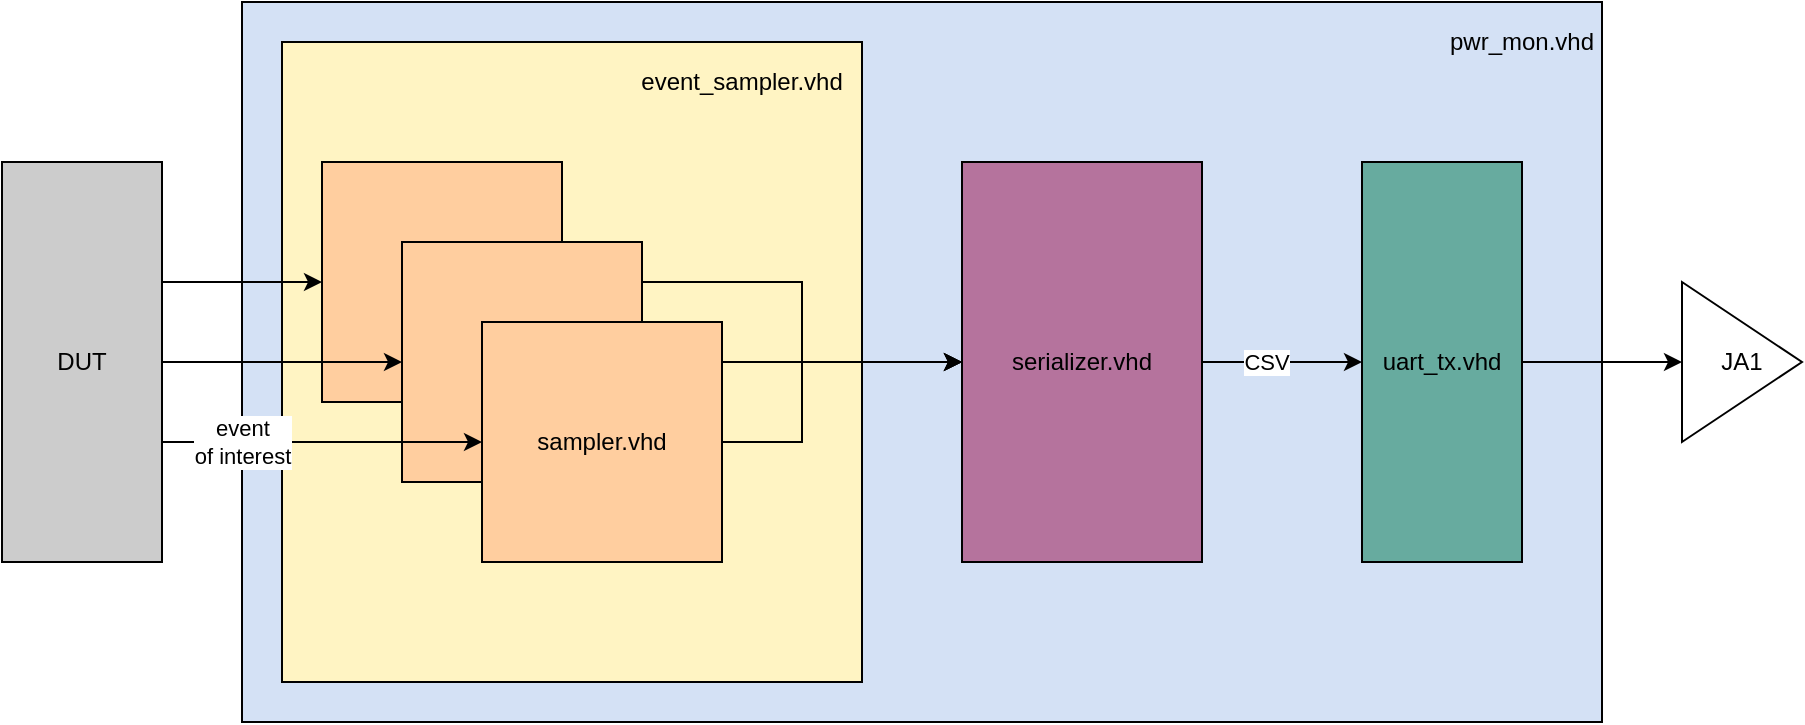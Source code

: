 <mxfile version="14.4.2" type="device"><diagram id="Oz02eONK_761NCQQZXtL" name="Page-1"><mxGraphModel dx="2062" dy="1122" grid="1" gridSize="10" guides="1" tooltips="1" connect="1" arrows="1" fold="1" page="1" pageScale="1" pageWidth="1169" pageHeight="827" math="0" shadow="0"><root><mxCell id="0"/><mxCell id="1" parent="0"/><mxCell id="326EhfM0ZudjHK--eUfB-8" value="" style="rounded=0;whiteSpace=wrap;html=1;fillColor=#D4E1F5;" vertex="1" parent="1"><mxGeometry x="160" y="120" width="680" height="360" as="geometry"/></mxCell><mxCell id="326EhfM0ZudjHK--eUfB-1" value="" style="rounded=0;whiteSpace=wrap;html=1;fillColor=#FFF4C3;" vertex="1" parent="1"><mxGeometry x="180" y="140" width="290" height="320" as="geometry"/></mxCell><mxCell id="S6wS7rdT0PJnOcFaJ0d_-19" value="" style="edgeStyle=orthogonalEdgeStyle;rounded=0;orthogonalLoop=1;jettySize=auto;html=1;entryX=0;entryY=0.5;entryDx=0;entryDy=0;" parent="1" source="S6wS7rdT0PJnOcFaJ0d_-2" target="S6wS7rdT0PJnOcFaJ0d_-4" edge="1"><mxGeometry relative="1" as="geometry"><Array as="points"><mxPoint x="140" y="260"/><mxPoint x="140" y="260"/></Array></mxGeometry></mxCell><mxCell id="S6wS7rdT0PJnOcFaJ0d_-2" value="DUT" style="rounded=0;whiteSpace=wrap;html=1;fillColor=#CCCCCC;" parent="1" vertex="1"><mxGeometry x="40" y="200" width="80" height="200" as="geometry"/></mxCell><mxCell id="326EhfM0ZudjHK--eUfB-7" style="edgeStyle=orthogonalEdgeStyle;rounded=0;orthogonalLoop=1;jettySize=auto;html=1;entryX=0;entryY=0.5;entryDx=0;entryDy=0;" edge="1" parent="1" source="S6wS7rdT0PJnOcFaJ0d_-4" target="S6wS7rdT0PJnOcFaJ0d_-28"><mxGeometry relative="1" as="geometry"><Array as="points"><mxPoint x="440" y="260"/><mxPoint x="440" y="300"/></Array></mxGeometry></mxCell><mxCell id="S6wS7rdT0PJnOcFaJ0d_-4" value="" style="rounded=0;whiteSpace=wrap;html=1;fillColor=#FFCE9F;" parent="1" vertex="1"><mxGeometry x="200" y="200" width="120" height="120" as="geometry"/></mxCell><mxCell id="326EhfM0ZudjHK--eUfB-6" style="edgeStyle=orthogonalEdgeStyle;rounded=0;orthogonalLoop=1;jettySize=auto;html=1;entryX=0;entryY=0.5;entryDx=0;entryDy=0;" edge="1" parent="1" source="S6wS7rdT0PJnOcFaJ0d_-6" target="S6wS7rdT0PJnOcFaJ0d_-28"><mxGeometry relative="1" as="geometry"/></mxCell><mxCell id="S6wS7rdT0PJnOcFaJ0d_-6" value="" style="rounded=0;whiteSpace=wrap;html=1;fillColor=#FFCE9F;" parent="1" vertex="1"><mxGeometry x="240" y="240" width="120" height="120" as="geometry"/></mxCell><mxCell id="326EhfM0ZudjHK--eUfB-5" style="edgeStyle=orthogonalEdgeStyle;rounded=0;orthogonalLoop=1;jettySize=auto;html=1;entryX=0;entryY=0.5;entryDx=0;entryDy=0;" edge="1" parent="1" source="S6wS7rdT0PJnOcFaJ0d_-7" target="S6wS7rdT0PJnOcFaJ0d_-28"><mxGeometry relative="1" as="geometry"><Array as="points"><mxPoint x="440" y="340"/><mxPoint x="440" y="300"/></Array></mxGeometry></mxCell><mxCell id="S6wS7rdT0PJnOcFaJ0d_-7" value="sampler.vhd" style="rounded=0;whiteSpace=wrap;html=1;fillColor=#FFCE9F;" parent="1" vertex="1"><mxGeometry x="280" y="280" width="120" height="120" as="geometry"/></mxCell><mxCell id="S6wS7rdT0PJnOcFaJ0d_-20" value="" style="edgeStyle=orthogonalEdgeStyle;rounded=0;orthogonalLoop=1;jettySize=auto;html=1;entryX=0;entryY=0.5;entryDx=0;entryDy=0;" parent="1" source="S6wS7rdT0PJnOcFaJ0d_-2" target="S6wS7rdT0PJnOcFaJ0d_-6" edge="1"><mxGeometry relative="1" as="geometry"><Array as="points"><mxPoint x="170" y="300"/><mxPoint x="170" y="300"/></Array></mxGeometry></mxCell><mxCell id="S6wS7rdT0PJnOcFaJ0d_-18" value="" style="edgeStyle=orthogonalEdgeStyle;rounded=0;orthogonalLoop=1;jettySize=auto;html=1;entryX=0;entryY=0.5;entryDx=0;entryDy=0;exitX=1;exitY=0.5;exitDx=0;exitDy=0;" parent="1" source="S6wS7rdT0PJnOcFaJ0d_-2" target="S6wS7rdT0PJnOcFaJ0d_-7" edge="1"><mxGeometry relative="1" as="geometry"><Array as="points"><mxPoint x="120" y="340"/></Array></mxGeometry></mxCell><mxCell id="S6wS7rdT0PJnOcFaJ0d_-47" value="event&lt;br&gt;of interest" style="edgeLabel;html=1;align=center;verticalAlign=middle;resizable=0;points=[];" parent="S6wS7rdT0PJnOcFaJ0d_-18" vertex="1" connectable="0"><mxGeometry x="-0.128" y="1" relative="1" as="geometry"><mxPoint x="-6.9" y="1" as="offset"/></mxGeometry></mxCell><mxCell id="S6wS7rdT0PJnOcFaJ0d_-33" value="" style="edgeStyle=orthogonalEdgeStyle;rounded=0;orthogonalLoop=1;jettySize=auto;html=1;" parent="1" source="S6wS7rdT0PJnOcFaJ0d_-28" target="S6wS7rdT0PJnOcFaJ0d_-32" edge="1"><mxGeometry relative="1" as="geometry"/></mxCell><mxCell id="FX0_DbEY5YsQAJgIDI0J-3" value="CSV" style="edgeLabel;html=1;align=center;verticalAlign=middle;resizable=0;points=[];" parent="S6wS7rdT0PJnOcFaJ0d_-33" vertex="1" connectable="0"><mxGeometry x="-0.157" y="-1" relative="1" as="geometry"><mxPoint x="-2" y="-1" as="offset"/></mxGeometry></mxCell><mxCell id="S6wS7rdT0PJnOcFaJ0d_-28" value="serializer.vhd" style="rounded=0;whiteSpace=wrap;html=1;fillColor=#B5739D;" parent="1" vertex="1"><mxGeometry x="520" y="200" width="120" height="200" as="geometry"/></mxCell><mxCell id="326EhfM0ZudjHK--eUfB-10" value="" style="edgeStyle=orthogonalEdgeStyle;rounded=0;orthogonalLoop=1;jettySize=auto;html=1;" edge="1" parent="1" source="S6wS7rdT0PJnOcFaJ0d_-32" target="326EhfM0ZudjHK--eUfB-9"><mxGeometry relative="1" as="geometry"/></mxCell><mxCell id="S6wS7rdT0PJnOcFaJ0d_-32" value="uart_tx.vhd" style="rounded=0;whiteSpace=wrap;html=1;fillColor=#67AB9F;" parent="1" vertex="1"><mxGeometry x="720" y="200" width="80" height="200" as="geometry"/></mxCell><mxCell id="326EhfM0ZudjHK--eUfB-2" value="event_sampler.vhd" style="text;html=1;strokeColor=none;fillColor=none;align=center;verticalAlign=middle;whiteSpace=wrap;rounded=0;" vertex="1" parent="1"><mxGeometry x="390" y="150" width="40" height="20" as="geometry"/></mxCell><mxCell id="326EhfM0ZudjHK--eUfB-9" value="JA1" style="triangle;whiteSpace=wrap;html=1;" vertex="1" parent="1"><mxGeometry x="880" y="260" width="60" height="80" as="geometry"/></mxCell><mxCell id="326EhfM0ZudjHK--eUfB-11" value="pwr_mon.vhd" style="text;html=1;strokeColor=none;fillColor=none;align=center;verticalAlign=middle;whiteSpace=wrap;rounded=0;" vertex="1" parent="1"><mxGeometry x="780" y="130" width="40" height="20" as="geometry"/></mxCell></root></mxGraphModel></diagram></mxfile>
